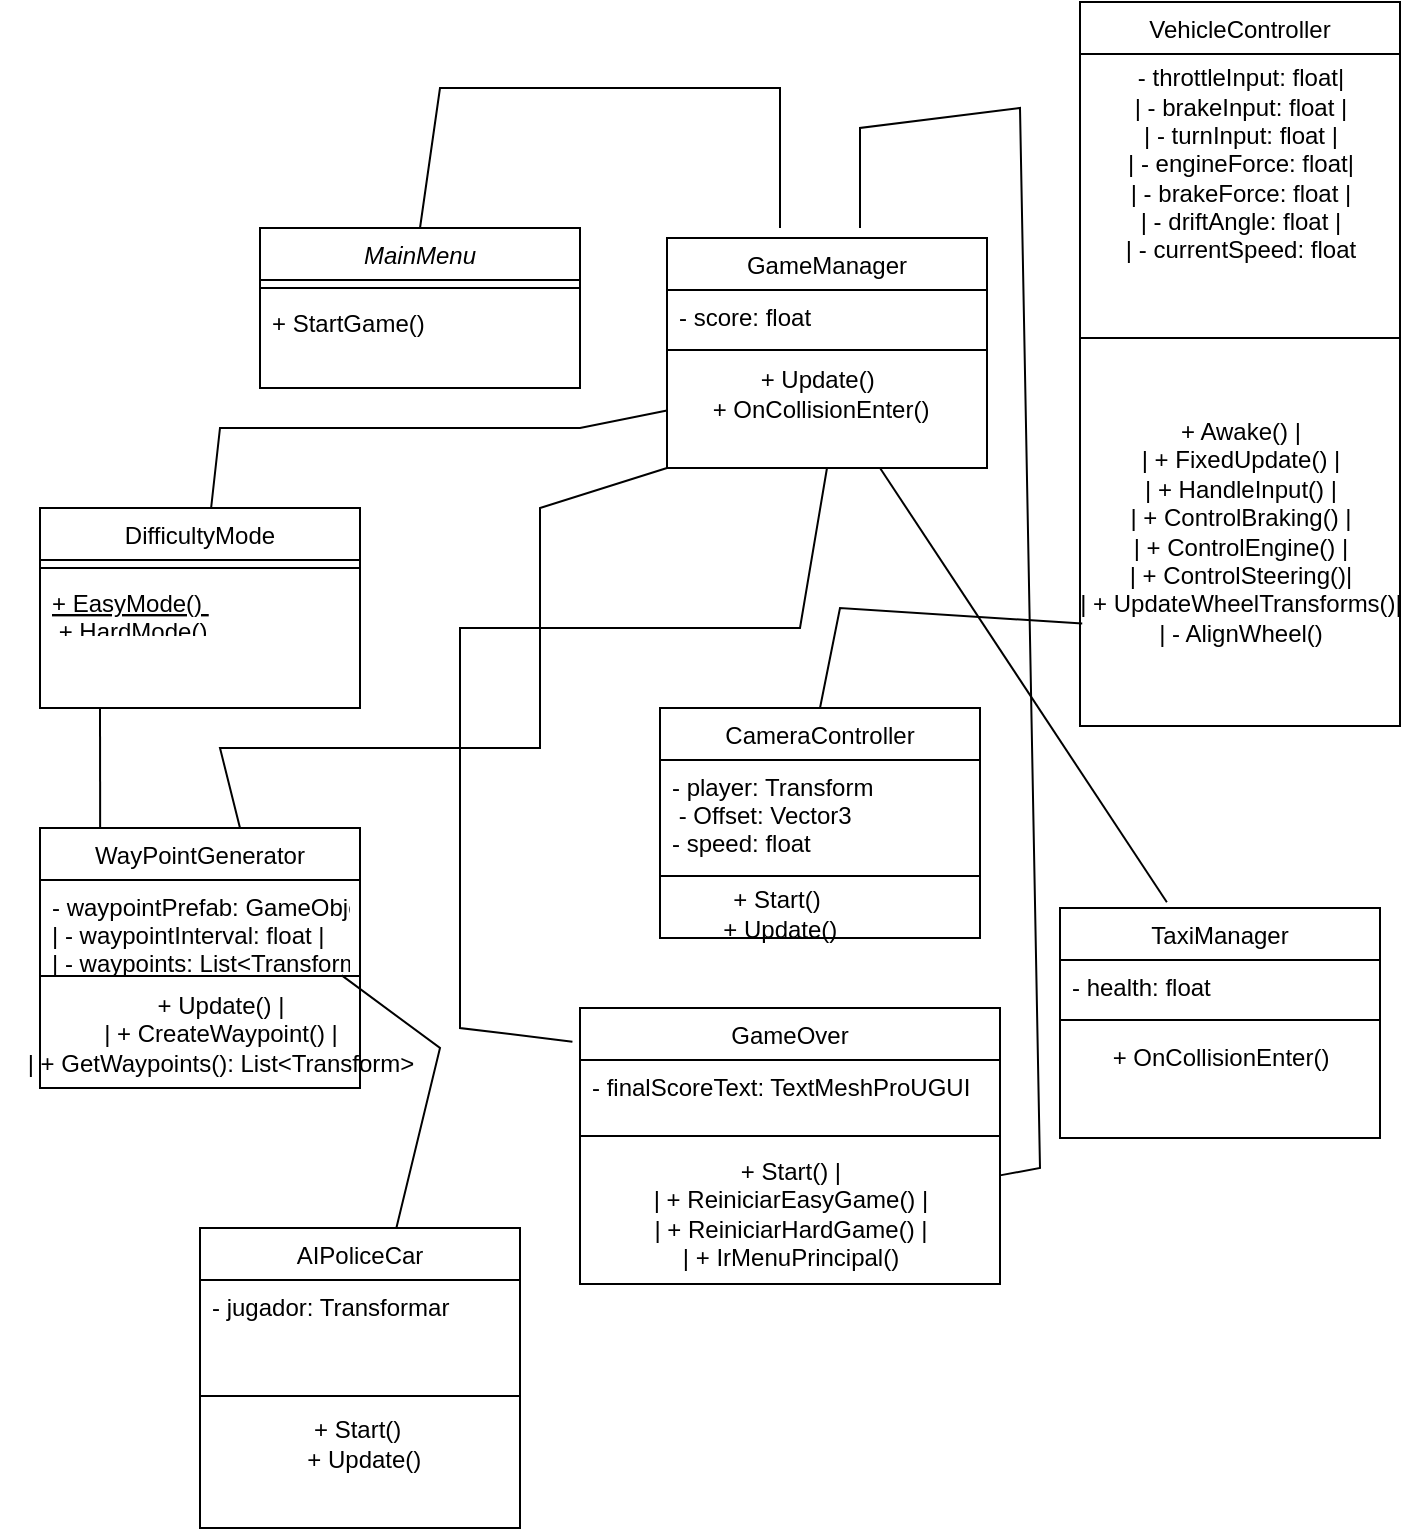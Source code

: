 <mxfile version="26.0.5">
  <diagram id="C5RBs43oDa-KdzZeNtuy" name="Page-1">
    <mxGraphModel dx="1500" dy="796" grid="1" gridSize="10" guides="1" tooltips="1" connect="1" arrows="1" fold="1" page="1" pageScale="1" pageWidth="827" pageHeight="1169" math="0" shadow="0">
      <root>
        <mxCell id="WIyWlLk6GJQsqaUBKTNV-0" />
        <mxCell id="WIyWlLk6GJQsqaUBKTNV-1" parent="WIyWlLk6GJQsqaUBKTNV-0" />
        <mxCell id="zkfFHV4jXpPFQw0GAbJ--0" value="MainMenu " style="swimlane;fontStyle=2;align=center;verticalAlign=top;childLayout=stackLayout;horizontal=1;startSize=26;horizontalStack=0;resizeParent=1;resizeLast=0;collapsible=1;marginBottom=0;rounded=0;shadow=0;strokeWidth=1;" parent="WIyWlLk6GJQsqaUBKTNV-1" vertex="1">
          <mxGeometry x="210" y="120" width="160" height="80" as="geometry">
            <mxRectangle x="230" y="140" width="160" height="26" as="alternateBounds" />
          </mxGeometry>
        </mxCell>
        <mxCell id="zkfFHV4jXpPFQw0GAbJ--4" value="" style="line;html=1;strokeWidth=1;align=left;verticalAlign=middle;spacingTop=-1;spacingLeft=3;spacingRight=3;rotatable=0;labelPosition=right;points=[];portConstraint=eastwest;" parent="zkfFHV4jXpPFQw0GAbJ--0" vertex="1">
          <mxGeometry y="26" width="160" height="8" as="geometry" />
        </mxCell>
        <mxCell id="zkfFHV4jXpPFQw0GAbJ--5" value=" + StartGame()      " style="text;align=left;verticalAlign=top;spacingLeft=4;spacingRight=4;overflow=hidden;rotatable=0;points=[[0,0.5],[1,0.5]];portConstraint=eastwest;" parent="zkfFHV4jXpPFQw0GAbJ--0" vertex="1">
          <mxGeometry y="34" width="160" height="26" as="geometry" />
        </mxCell>
        <mxCell id="zkfFHV4jXpPFQw0GAbJ--6" value="DifficultyMode   " style="swimlane;fontStyle=0;align=center;verticalAlign=top;childLayout=stackLayout;horizontal=1;startSize=26;horizontalStack=0;resizeParent=1;resizeLast=0;collapsible=1;marginBottom=0;rounded=0;shadow=0;strokeWidth=1;" parent="WIyWlLk6GJQsqaUBKTNV-1" vertex="1">
          <mxGeometry x="100" y="260" width="160" height="100" as="geometry">
            <mxRectangle x="130" y="380" width="160" height="26" as="alternateBounds" />
          </mxGeometry>
        </mxCell>
        <mxCell id="zkfFHV4jXpPFQw0GAbJ--9" value="" style="line;html=1;strokeWidth=1;align=left;verticalAlign=middle;spacingTop=-1;spacingLeft=3;spacingRight=3;rotatable=0;labelPosition=right;points=[];portConstraint=eastwest;" parent="zkfFHV4jXpPFQw0GAbJ--6" vertex="1">
          <mxGeometry y="26" width="160" height="8" as="geometry" />
        </mxCell>
        <mxCell id="zkfFHV4jXpPFQw0GAbJ--10" value="+ EasyMode() &#xa; + HardMode()" style="text;align=left;verticalAlign=top;spacingLeft=4;spacingRight=4;overflow=hidden;rotatable=0;points=[[0,0.5],[1,0.5]];portConstraint=eastwest;fontStyle=4" parent="zkfFHV4jXpPFQw0GAbJ--6" vertex="1">
          <mxGeometry y="34" width="160" height="26" as="geometry" />
        </mxCell>
        <mxCell id="zkfFHV4jXpPFQw0GAbJ--13" value="GameManager " style="swimlane;fontStyle=0;align=center;verticalAlign=top;childLayout=stackLayout;horizontal=1;startSize=26;horizontalStack=0;resizeParent=1;resizeLast=0;collapsible=1;marginBottom=0;rounded=0;shadow=0;strokeWidth=1;" parent="WIyWlLk6GJQsqaUBKTNV-1" vertex="1">
          <mxGeometry x="413.5" y="125" width="160" height="115" as="geometry">
            <mxRectangle x="340" y="380" width="170" height="26" as="alternateBounds" />
          </mxGeometry>
        </mxCell>
        <mxCell id="zkfFHV4jXpPFQw0GAbJ--14" value="- score: float  " style="text;align=left;verticalAlign=top;spacingLeft=4;spacingRight=4;overflow=hidden;rotatable=0;points=[[0,0.5],[1,0.5]];portConstraint=eastwest;" parent="zkfFHV4jXpPFQw0GAbJ--13" vertex="1">
          <mxGeometry y="26" width="160" height="26" as="geometry" />
        </mxCell>
        <mxCell id="zkfFHV4jXpPFQw0GAbJ--15" value="" style="line;html=1;strokeWidth=1;align=left;verticalAlign=middle;spacingTop=-1;spacingLeft=3;spacingRight=3;rotatable=0;labelPosition=right;points=[];portConstraint=eastwest;" parent="zkfFHV4jXpPFQw0GAbJ--13" vertex="1">
          <mxGeometry y="52" width="160" height="8" as="geometry" />
        </mxCell>
        <mxCell id="zkfFHV4jXpPFQw0GAbJ--17" value="VehicleController" style="swimlane;fontStyle=0;align=center;verticalAlign=top;childLayout=stackLayout;horizontal=1;startSize=26;horizontalStack=0;resizeParent=1;resizeLast=0;collapsible=1;marginBottom=0;rounded=0;shadow=0;strokeWidth=1;" parent="WIyWlLk6GJQsqaUBKTNV-1" vertex="1">
          <mxGeometry x="620" y="7" width="160" height="362" as="geometry">
            <mxRectangle x="550" y="140" width="160" height="26" as="alternateBounds" />
          </mxGeometry>
        </mxCell>
        <mxCell id="K5E8SQ36XMws7Qy5Kxe5-22" value="&lt;font style=&quot;vertical-align: inherit;&quot;&gt;&lt;font style=&quot;vertical-align: inherit;&quot;&gt;- throttleInput: float|&lt;br/&gt;| - brakeInput: float |&lt;br/&gt;| - turnInput: float  |&lt;br/&gt;| - engineForce: float|&lt;br/&gt;| - brakeForce: float |&lt;br/&gt;| - driftAngle: float |&lt;br/&gt;| - currentSpeed: float &lt;/font&gt;&lt;/font&gt;" style="text;html=1;align=center;verticalAlign=middle;resizable=0;points=[];autosize=1;strokeColor=none;fillColor=none;" vertex="1" parent="zkfFHV4jXpPFQw0GAbJ--17">
          <mxGeometry y="26" width="160" height="110" as="geometry" />
        </mxCell>
        <mxCell id="zkfFHV4jXpPFQw0GAbJ--23" value="" style="line;html=1;strokeWidth=1;align=left;verticalAlign=middle;spacingTop=-1;spacingLeft=3;spacingRight=3;rotatable=0;labelPosition=right;points=[];portConstraint=eastwest;" parent="zkfFHV4jXpPFQw0GAbJ--17" vertex="1">
          <mxGeometry y="136" width="160" height="64" as="geometry" />
        </mxCell>
        <mxCell id="K5E8SQ36XMws7Qy5Kxe5-24" value="&lt;font style=&quot;vertical-align: inherit;&quot;&gt;&lt;font style=&quot;vertical-align: inherit;&quot;&gt;+ Awake()          |&lt;br/&gt;| + FixedUpdate()    |&lt;br/&gt;| + HandleInput()    |&lt;br/&gt;| + ControlBraking() |&lt;br/&gt;| + ControlEngine()  |&lt;br/&gt;| + ControlSteering()|&lt;br/&gt;| + UpdateWheelTransforms()|&lt;br/&gt;| - AlignWheel() &lt;/font&gt;&lt;/font&gt;" style="text;html=1;align=center;verticalAlign=middle;resizable=0;points=[];autosize=1;strokeColor=none;fillColor=none;" vertex="1" parent="zkfFHV4jXpPFQw0GAbJ--17">
          <mxGeometry y="200" width="160" height="130" as="geometry" />
        </mxCell>
        <mxCell id="K5E8SQ36XMws7Qy5Kxe5-1" value="&lt;font style=&quot;vertical-align: inherit;&quot;&gt;&lt;font style=&quot;vertical-align: inherit;&quot;&gt;&lt;font style=&quot;vertical-align: inherit;&quot;&gt;&lt;font style=&quot;vertical-align: inherit;&quot;&gt;+ Update()&amp;nbsp;&lt;/font&gt;&lt;/font&gt;&lt;/font&gt;&lt;/font&gt;&lt;div&gt;&lt;font style=&quot;vertical-align: inherit;&quot;&gt;&lt;font style=&quot;vertical-align: inherit;&quot;&gt;+ OnCollisionEnter()&lt;/font&gt;&lt;/font&gt;&lt;/div&gt;" style="text;html=1;align=center;verticalAlign=middle;resizable=0;points=[];autosize=1;strokeColor=none;fillColor=none;" vertex="1" parent="WIyWlLk6GJQsqaUBKTNV-1">
          <mxGeometry x="425" y="183" width="130" height="40" as="geometry" />
        </mxCell>
        <mxCell id="K5E8SQ36XMws7Qy5Kxe5-5" value="CameraController" style="swimlane;fontStyle=0;align=center;verticalAlign=top;childLayout=stackLayout;horizontal=1;startSize=26;horizontalStack=0;resizeParent=1;resizeLast=0;collapsible=1;marginBottom=0;rounded=0;shadow=0;strokeWidth=1;" vertex="1" parent="WIyWlLk6GJQsqaUBKTNV-1">
          <mxGeometry x="410" y="360" width="160" height="115" as="geometry">
            <mxRectangle x="340" y="380" width="170" height="26" as="alternateBounds" />
          </mxGeometry>
        </mxCell>
        <mxCell id="K5E8SQ36XMws7Qy5Kxe5-6" value="- player: Transform&#xa; - Offset: Vector3  &#xa;- speed: float&#xa;" style="text;align=left;verticalAlign=top;spacingLeft=4;spacingRight=4;overflow=hidden;rotatable=0;points=[[0,0.5],[1,0.5]];portConstraint=eastwest;" vertex="1" parent="K5E8SQ36XMws7Qy5Kxe5-5">
          <mxGeometry y="26" width="160" height="54" as="geometry" />
        </mxCell>
        <mxCell id="K5E8SQ36XMws7Qy5Kxe5-7" value="" style="line;html=1;strokeWidth=1;align=left;verticalAlign=middle;spacingTop=-1;spacingLeft=3;spacingRight=3;rotatable=0;labelPosition=right;points=[];portConstraint=eastwest;" vertex="1" parent="K5E8SQ36XMws7Qy5Kxe5-5">
          <mxGeometry y="80" width="160" height="8" as="geometry" />
        </mxCell>
        <mxCell id="K5E8SQ36XMws7Qy5Kxe5-8" value="&lt;font style=&quot;vertical-align: inherit;&quot;&gt;&lt;font style=&quot;vertical-align: inherit;&quot;&gt;&lt;font style=&quot;vertical-align: inherit;&quot;&gt;&lt;font style=&quot;vertical-align: inherit;&quot;&gt;+ Start()&lt;/font&gt;&lt;/font&gt;&lt;/font&gt;&lt;/font&gt;&lt;div&gt;&lt;font style=&quot;vertical-align: inherit;&quot;&gt;&lt;font style=&quot;vertical-align: inherit;&quot;&gt;&amp;nbsp;+ Update()&lt;/font&gt;&lt;/font&gt;&lt;/div&gt;" style="text;html=1;align=center;verticalAlign=middle;resizable=0;points=[];autosize=1;strokeColor=none;fillColor=none;" vertex="1" parent="WIyWlLk6GJQsqaUBKTNV-1">
          <mxGeometry x="428" y="443" width="80" height="40" as="geometry" />
        </mxCell>
        <mxCell id="K5E8SQ36XMws7Qy5Kxe5-9" value="WayPointGenerator&#xa;" style="swimlane;fontStyle=0;align=center;verticalAlign=top;childLayout=stackLayout;horizontal=1;startSize=26;horizontalStack=0;resizeParent=1;resizeLast=0;collapsible=1;marginBottom=0;rounded=0;shadow=0;strokeWidth=1;" vertex="1" parent="WIyWlLk6GJQsqaUBKTNV-1">
          <mxGeometry x="100" y="420" width="160" height="130" as="geometry">
            <mxRectangle x="340" y="380" width="170" height="26" as="alternateBounds" />
          </mxGeometry>
        </mxCell>
        <mxCell id="K5E8SQ36XMws7Qy5Kxe5-10" value="- waypointPrefab: GameObject|&#xa;| - waypointInterval: float   |&#xa;| - waypoints: List&lt;Transform&gt;  " style="text;align=left;verticalAlign=top;spacingLeft=4;spacingRight=4;overflow=hidden;rotatable=0;points=[[0,0.5],[1,0.5]];portConstraint=eastwest;" vertex="1" parent="K5E8SQ36XMws7Qy5Kxe5-9">
          <mxGeometry y="26" width="160" height="44" as="geometry" />
        </mxCell>
        <mxCell id="K5E8SQ36XMws7Qy5Kxe5-11" value="" style="line;html=1;strokeWidth=1;align=left;verticalAlign=middle;spacingTop=-1;spacingLeft=3;spacingRight=3;rotatable=0;labelPosition=right;points=[];portConstraint=eastwest;" vertex="1" parent="K5E8SQ36XMws7Qy5Kxe5-9">
          <mxGeometry y="70" width="160" height="8" as="geometry" />
        </mxCell>
        <mxCell id="K5E8SQ36XMws7Qy5Kxe5-12" value="&lt;font style=&quot;vertical-align: inherit;&quot;&gt;&lt;font style=&quot;vertical-align: inherit;&quot;&gt;+ Update()         |&lt;br/&gt;| + CreateWaypoint() |&lt;br/&gt;| + GetWaypoints(): List&amp;lt;Transform&amp;gt;&lt;/font&gt;&lt;/font&gt;" style="text;html=1;align=center;verticalAlign=middle;resizable=0;points=[];autosize=1;strokeColor=none;fillColor=none;" vertex="1" parent="WIyWlLk6GJQsqaUBKTNV-1">
          <mxGeometry x="80" y="493" width="220" height="60" as="geometry" />
        </mxCell>
        <mxCell id="K5E8SQ36XMws7Qy5Kxe5-13" value="TaxiManager" style="swimlane;fontStyle=0;align=center;verticalAlign=top;childLayout=stackLayout;horizontal=1;startSize=26;horizontalStack=0;resizeParent=1;resizeLast=0;collapsible=1;marginBottom=0;rounded=0;shadow=0;strokeWidth=1;" vertex="1" parent="WIyWlLk6GJQsqaUBKTNV-1">
          <mxGeometry x="610" y="460" width="160" height="115" as="geometry">
            <mxRectangle x="340" y="380" width="170" height="26" as="alternateBounds" />
          </mxGeometry>
        </mxCell>
        <mxCell id="K5E8SQ36XMws7Qy5Kxe5-14" value="- health: float  " style="text;align=left;verticalAlign=top;spacingLeft=4;spacingRight=4;overflow=hidden;rotatable=0;points=[[0,0.5],[1,0.5]];portConstraint=eastwest;" vertex="1" parent="K5E8SQ36XMws7Qy5Kxe5-13">
          <mxGeometry y="26" width="160" height="26" as="geometry" />
        </mxCell>
        <mxCell id="K5E8SQ36XMws7Qy5Kxe5-15" value="" style="line;html=1;strokeWidth=1;align=left;verticalAlign=middle;spacingTop=-1;spacingLeft=3;spacingRight=3;rotatable=0;labelPosition=right;points=[];portConstraint=eastwest;" vertex="1" parent="K5E8SQ36XMws7Qy5Kxe5-13">
          <mxGeometry y="52" width="160" height="8" as="geometry" />
        </mxCell>
        <mxCell id="K5E8SQ36XMws7Qy5Kxe5-16" value="&lt;font style=&quot;vertical-align: inherit;&quot;&gt;&lt;font style=&quot;vertical-align: inherit;&quot;&gt;+ OnCollisionEnter()&lt;/font&gt;&lt;/font&gt;" style="text;html=1;align=center;verticalAlign=middle;resizable=0;points=[];autosize=1;strokeColor=none;fillColor=none;" vertex="1" parent="K5E8SQ36XMws7Qy5Kxe5-13">
          <mxGeometry y="60" width="160" height="30" as="geometry" />
        </mxCell>
        <mxCell id="K5E8SQ36XMws7Qy5Kxe5-17" value="GameOver" style="swimlane;fontStyle=0;align=center;verticalAlign=top;childLayout=stackLayout;horizontal=1;startSize=26;horizontalStack=0;resizeParent=1;resizeLast=0;collapsible=1;marginBottom=0;rounded=0;shadow=0;strokeWidth=1;" vertex="1" parent="WIyWlLk6GJQsqaUBKTNV-1">
          <mxGeometry x="370" y="510" width="210" height="138" as="geometry">
            <mxRectangle x="340" y="380" width="170" height="26" as="alternateBounds" />
          </mxGeometry>
        </mxCell>
        <mxCell id="K5E8SQ36XMws7Qy5Kxe5-18" value="- finalScoreText: TextMeshProUGUI  " style="text;align=left;verticalAlign=top;spacingLeft=4;spacingRight=4;overflow=hidden;rotatable=0;points=[[0,0.5],[1,0.5]];portConstraint=eastwest;" vertex="1" parent="K5E8SQ36XMws7Qy5Kxe5-17">
          <mxGeometry y="26" width="210" height="34" as="geometry" />
        </mxCell>
        <mxCell id="K5E8SQ36XMws7Qy5Kxe5-19" value="" style="line;html=1;strokeWidth=1;align=left;verticalAlign=middle;spacingTop=-1;spacingLeft=3;spacingRight=3;rotatable=0;labelPosition=right;points=[];portConstraint=eastwest;" vertex="1" parent="K5E8SQ36XMws7Qy5Kxe5-17">
          <mxGeometry y="60" width="210" height="8" as="geometry" />
        </mxCell>
        <mxCell id="K5E8SQ36XMws7Qy5Kxe5-21" value="&lt;font style=&quot;vertical-align: inherit;&quot;&gt;&lt;font style=&quot;vertical-align: inherit;&quot;&gt;+ Start()          |&lt;br/&gt;| + ReiniciarEasyGame() |&lt;br/&gt;| + ReiniciarHardGame() |&lt;br/&gt;| + IrMenuPrincipal()&lt;/font&gt;&lt;/font&gt;" style="text;html=1;align=center;verticalAlign=middle;resizable=0;points=[];autosize=1;strokeColor=none;fillColor=none;" vertex="1" parent="K5E8SQ36XMws7Qy5Kxe5-17">
          <mxGeometry y="68" width="210" height="70" as="geometry" />
        </mxCell>
        <mxCell id="K5E8SQ36XMws7Qy5Kxe5-25" value="AIPoliceCar" style="swimlane;fontStyle=0;align=center;verticalAlign=top;childLayout=stackLayout;horizontal=1;startSize=26;horizontalStack=0;resizeParent=1;resizeLast=0;collapsible=1;marginBottom=0;rounded=0;shadow=0;strokeWidth=1;" vertex="1" parent="WIyWlLk6GJQsqaUBKTNV-1">
          <mxGeometry x="180" y="620" width="160" height="150" as="geometry">
            <mxRectangle x="340" y="380" width="170" height="26" as="alternateBounds" />
          </mxGeometry>
        </mxCell>
        <mxCell id="K5E8SQ36XMws7Qy5Kxe5-26" value="- jugador: Transformar" style="text;align=left;verticalAlign=top;spacingLeft=4;spacingRight=4;overflow=hidden;rotatable=0;points=[[0,0.5],[1,0.5]];portConstraint=eastwest;" vertex="1" parent="K5E8SQ36XMws7Qy5Kxe5-25">
          <mxGeometry y="26" width="160" height="54" as="geometry" />
        </mxCell>
        <mxCell id="K5E8SQ36XMws7Qy5Kxe5-27" value="" style="line;html=1;strokeWidth=1;align=left;verticalAlign=middle;spacingTop=-1;spacingLeft=3;spacingRight=3;rotatable=0;labelPosition=right;points=[];portConstraint=eastwest;" vertex="1" parent="K5E8SQ36XMws7Qy5Kxe5-25">
          <mxGeometry y="80" width="160" height="8" as="geometry" />
        </mxCell>
        <mxCell id="K5E8SQ36XMws7Qy5Kxe5-28" value="&lt;font style=&quot;vertical-align: inherit;&quot;&gt;&lt;font style=&quot;vertical-align: inherit;&quot;&gt;&lt;font style=&quot;vertical-align: inherit;&quot;&gt;&lt;font style=&quot;vertical-align: inherit;&quot;&gt;+ Start()&amp;nbsp;&lt;/font&gt;&lt;/font&gt;&lt;/font&gt;&lt;/font&gt;&lt;div&gt;&lt;font style=&quot;vertical-align: inherit;&quot;&gt;&lt;font style=&quot;vertical-align: inherit;&quot;&gt;&amp;nbsp;+ Update()&lt;/font&gt;&lt;/font&gt;&lt;/div&gt;" style="text;html=1;align=center;verticalAlign=middle;resizable=0;points=[];autosize=1;strokeColor=none;fillColor=none;" vertex="1" parent="K5E8SQ36XMws7Qy5Kxe5-25">
          <mxGeometry y="88" width="160" height="40" as="geometry" />
        </mxCell>
        <mxCell id="K5E8SQ36XMws7Qy5Kxe5-29" value="" style="endArrow=none;html=1;rounded=0;entryX=0.5;entryY=1;entryDx=0;entryDy=0;exitX=-0.018;exitY=0.122;exitDx=0;exitDy=0;exitPerimeter=0;" edge="1" parent="WIyWlLk6GJQsqaUBKTNV-1" source="K5E8SQ36XMws7Qy5Kxe5-17" target="zkfFHV4jXpPFQw0GAbJ--13">
          <mxGeometry width="50" height="50" relative="1" as="geometry">
            <mxPoint x="310" y="550" as="sourcePoint" />
            <mxPoint x="650" y="330" as="targetPoint" />
            <Array as="points">
              <mxPoint x="310" y="520" />
              <mxPoint x="310" y="320" />
              <mxPoint x="480" y="320" />
            </Array>
          </mxGeometry>
        </mxCell>
        <mxCell id="K5E8SQ36XMws7Qy5Kxe5-30" value="" style="endArrow=none;html=1;rounded=0;entryX=0.943;entryY=0.464;entryDx=0;entryDy=0;entryPerimeter=0;" edge="1" parent="WIyWlLk6GJQsqaUBKTNV-1" source="K5E8SQ36XMws7Qy5Kxe5-25" target="K5E8SQ36XMws7Qy5Kxe5-11">
          <mxGeometry width="50" height="50" relative="1" as="geometry">
            <mxPoint x="290" y="610" as="sourcePoint" />
            <mxPoint x="266" y="494" as="targetPoint" />
            <Array as="points">
              <mxPoint x="300" y="530" />
            </Array>
          </mxGeometry>
        </mxCell>
        <mxCell id="K5E8SQ36XMws7Qy5Kxe5-31" value="" style="endArrow=none;html=1;rounded=0;exitX=0.5;exitY=0;exitDx=0;exitDy=0;" edge="1" parent="WIyWlLk6GJQsqaUBKTNV-1" source="zkfFHV4jXpPFQw0GAbJ--0">
          <mxGeometry width="50" height="50" relative="1" as="geometry">
            <mxPoint x="380" y="90" as="sourcePoint" />
            <mxPoint x="470" y="120" as="targetPoint" />
            <Array as="points">
              <mxPoint x="300" y="50" />
              <mxPoint x="470" y="50" />
            </Array>
          </mxGeometry>
        </mxCell>
        <mxCell id="K5E8SQ36XMws7Qy5Kxe5-32" value="" style="endArrow=none;html=1;rounded=0;" edge="1" parent="WIyWlLk6GJQsqaUBKTNV-1" target="K5E8SQ36XMws7Qy5Kxe5-21">
          <mxGeometry width="50" height="50" relative="1" as="geometry">
            <mxPoint x="510" y="120" as="sourcePoint" />
            <mxPoint x="820" y="80" as="targetPoint" />
            <Array as="points">
              <mxPoint x="510" y="70" />
              <mxPoint x="590" y="60" />
              <mxPoint x="600" y="590" />
            </Array>
          </mxGeometry>
        </mxCell>
        <mxCell id="K5E8SQ36XMws7Qy5Kxe5-33" value="" style="endArrow=none;html=1;rounded=0;entryX=0;entryY=0.75;entryDx=0;entryDy=0;" edge="1" parent="WIyWlLk6GJQsqaUBKTNV-1" source="zkfFHV4jXpPFQw0GAbJ--6" target="zkfFHV4jXpPFQw0GAbJ--13">
          <mxGeometry width="50" height="50" relative="1" as="geometry">
            <mxPoint x="180" y="90" as="sourcePoint" />
            <mxPoint x="230" y="40" as="targetPoint" />
            <Array as="points">
              <mxPoint x="190" y="220" />
              <mxPoint x="370" y="220" />
            </Array>
          </mxGeometry>
        </mxCell>
        <mxCell id="K5E8SQ36XMws7Qy5Kxe5-34" value="" style="endArrow=none;html=1;rounded=0;exitX=0.334;exitY=-0.025;exitDx=0;exitDy=0;exitPerimeter=0;" edge="1" parent="WIyWlLk6GJQsqaUBKTNV-1" source="K5E8SQ36XMws7Qy5Kxe5-13">
          <mxGeometry width="50" height="50" relative="1" as="geometry">
            <mxPoint x="660" y="440" as="sourcePoint" />
            <mxPoint x="520" y="240" as="targetPoint" />
          </mxGeometry>
        </mxCell>
        <mxCell id="K5E8SQ36XMws7Qy5Kxe5-35" value="" style="endArrow=none;html=1;rounded=0;exitX=0.5;exitY=0;exitDx=0;exitDy=0;entryX=0.007;entryY=0.852;entryDx=0;entryDy=0;entryPerimeter=0;" edge="1" parent="WIyWlLk6GJQsqaUBKTNV-1" source="K5E8SQ36XMws7Qy5Kxe5-5" target="K5E8SQ36XMws7Qy5Kxe5-24">
          <mxGeometry width="50" height="50" relative="1" as="geometry">
            <mxPoint x="490" y="340" as="sourcePoint" />
            <mxPoint x="540" y="290" as="targetPoint" />
            <Array as="points">
              <mxPoint x="500" y="310" />
            </Array>
          </mxGeometry>
        </mxCell>
        <mxCell id="K5E8SQ36XMws7Qy5Kxe5-36" value="" style="endArrow=none;html=1;rounded=0;entryX=0;entryY=1;entryDx=0;entryDy=0;" edge="1" parent="WIyWlLk6GJQsqaUBKTNV-1" target="zkfFHV4jXpPFQw0GAbJ--13">
          <mxGeometry width="50" height="50" relative="1" as="geometry">
            <mxPoint x="200" y="420" as="sourcePoint" />
            <mxPoint x="360" y="230" as="targetPoint" />
            <Array as="points">
              <mxPoint x="190" y="380" />
              <mxPoint x="350" y="380" />
              <mxPoint x="350" y="260" />
            </Array>
          </mxGeometry>
        </mxCell>
        <mxCell id="K5E8SQ36XMws7Qy5Kxe5-37" value="" style="endArrow=none;html=1;rounded=0;exitX=0.188;exitY=0;exitDx=0;exitDy=0;exitPerimeter=0;" edge="1" parent="WIyWlLk6GJQsqaUBKTNV-1" source="K5E8SQ36XMws7Qy5Kxe5-9">
          <mxGeometry width="50" height="50" relative="1" as="geometry">
            <mxPoint x="110" y="420" as="sourcePoint" />
            <mxPoint x="130" y="360" as="targetPoint" />
          </mxGeometry>
        </mxCell>
      </root>
    </mxGraphModel>
  </diagram>
</mxfile>
